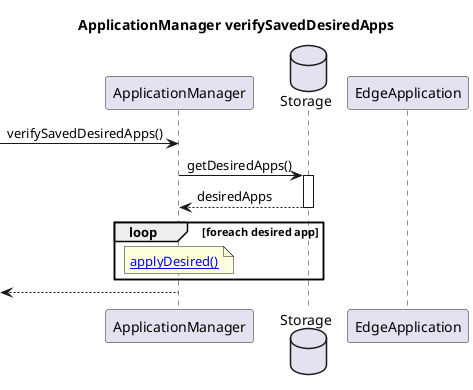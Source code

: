 @startuml
title "ApplicationManager verifySavedDesiredApps"

participant ApplicationManager as AM
database Storage as Stor
participant EdgeApplication as EApp

[->AM: verifySavedDesiredApps()

AM->Stor ++: getDesiredApps()
Stor-->AM --: desiredApps
loop foreach desired app
    note over AM: [[http://www.plantuml.com/plantuml/proxy?cache=no&src=https://raw.githubusercontent.com/se-edge/diagrams/develop/ApplicationManager/applyDesired.puml&fmt=svg applyDesired()]]
end


AM-->[:
@enduml
